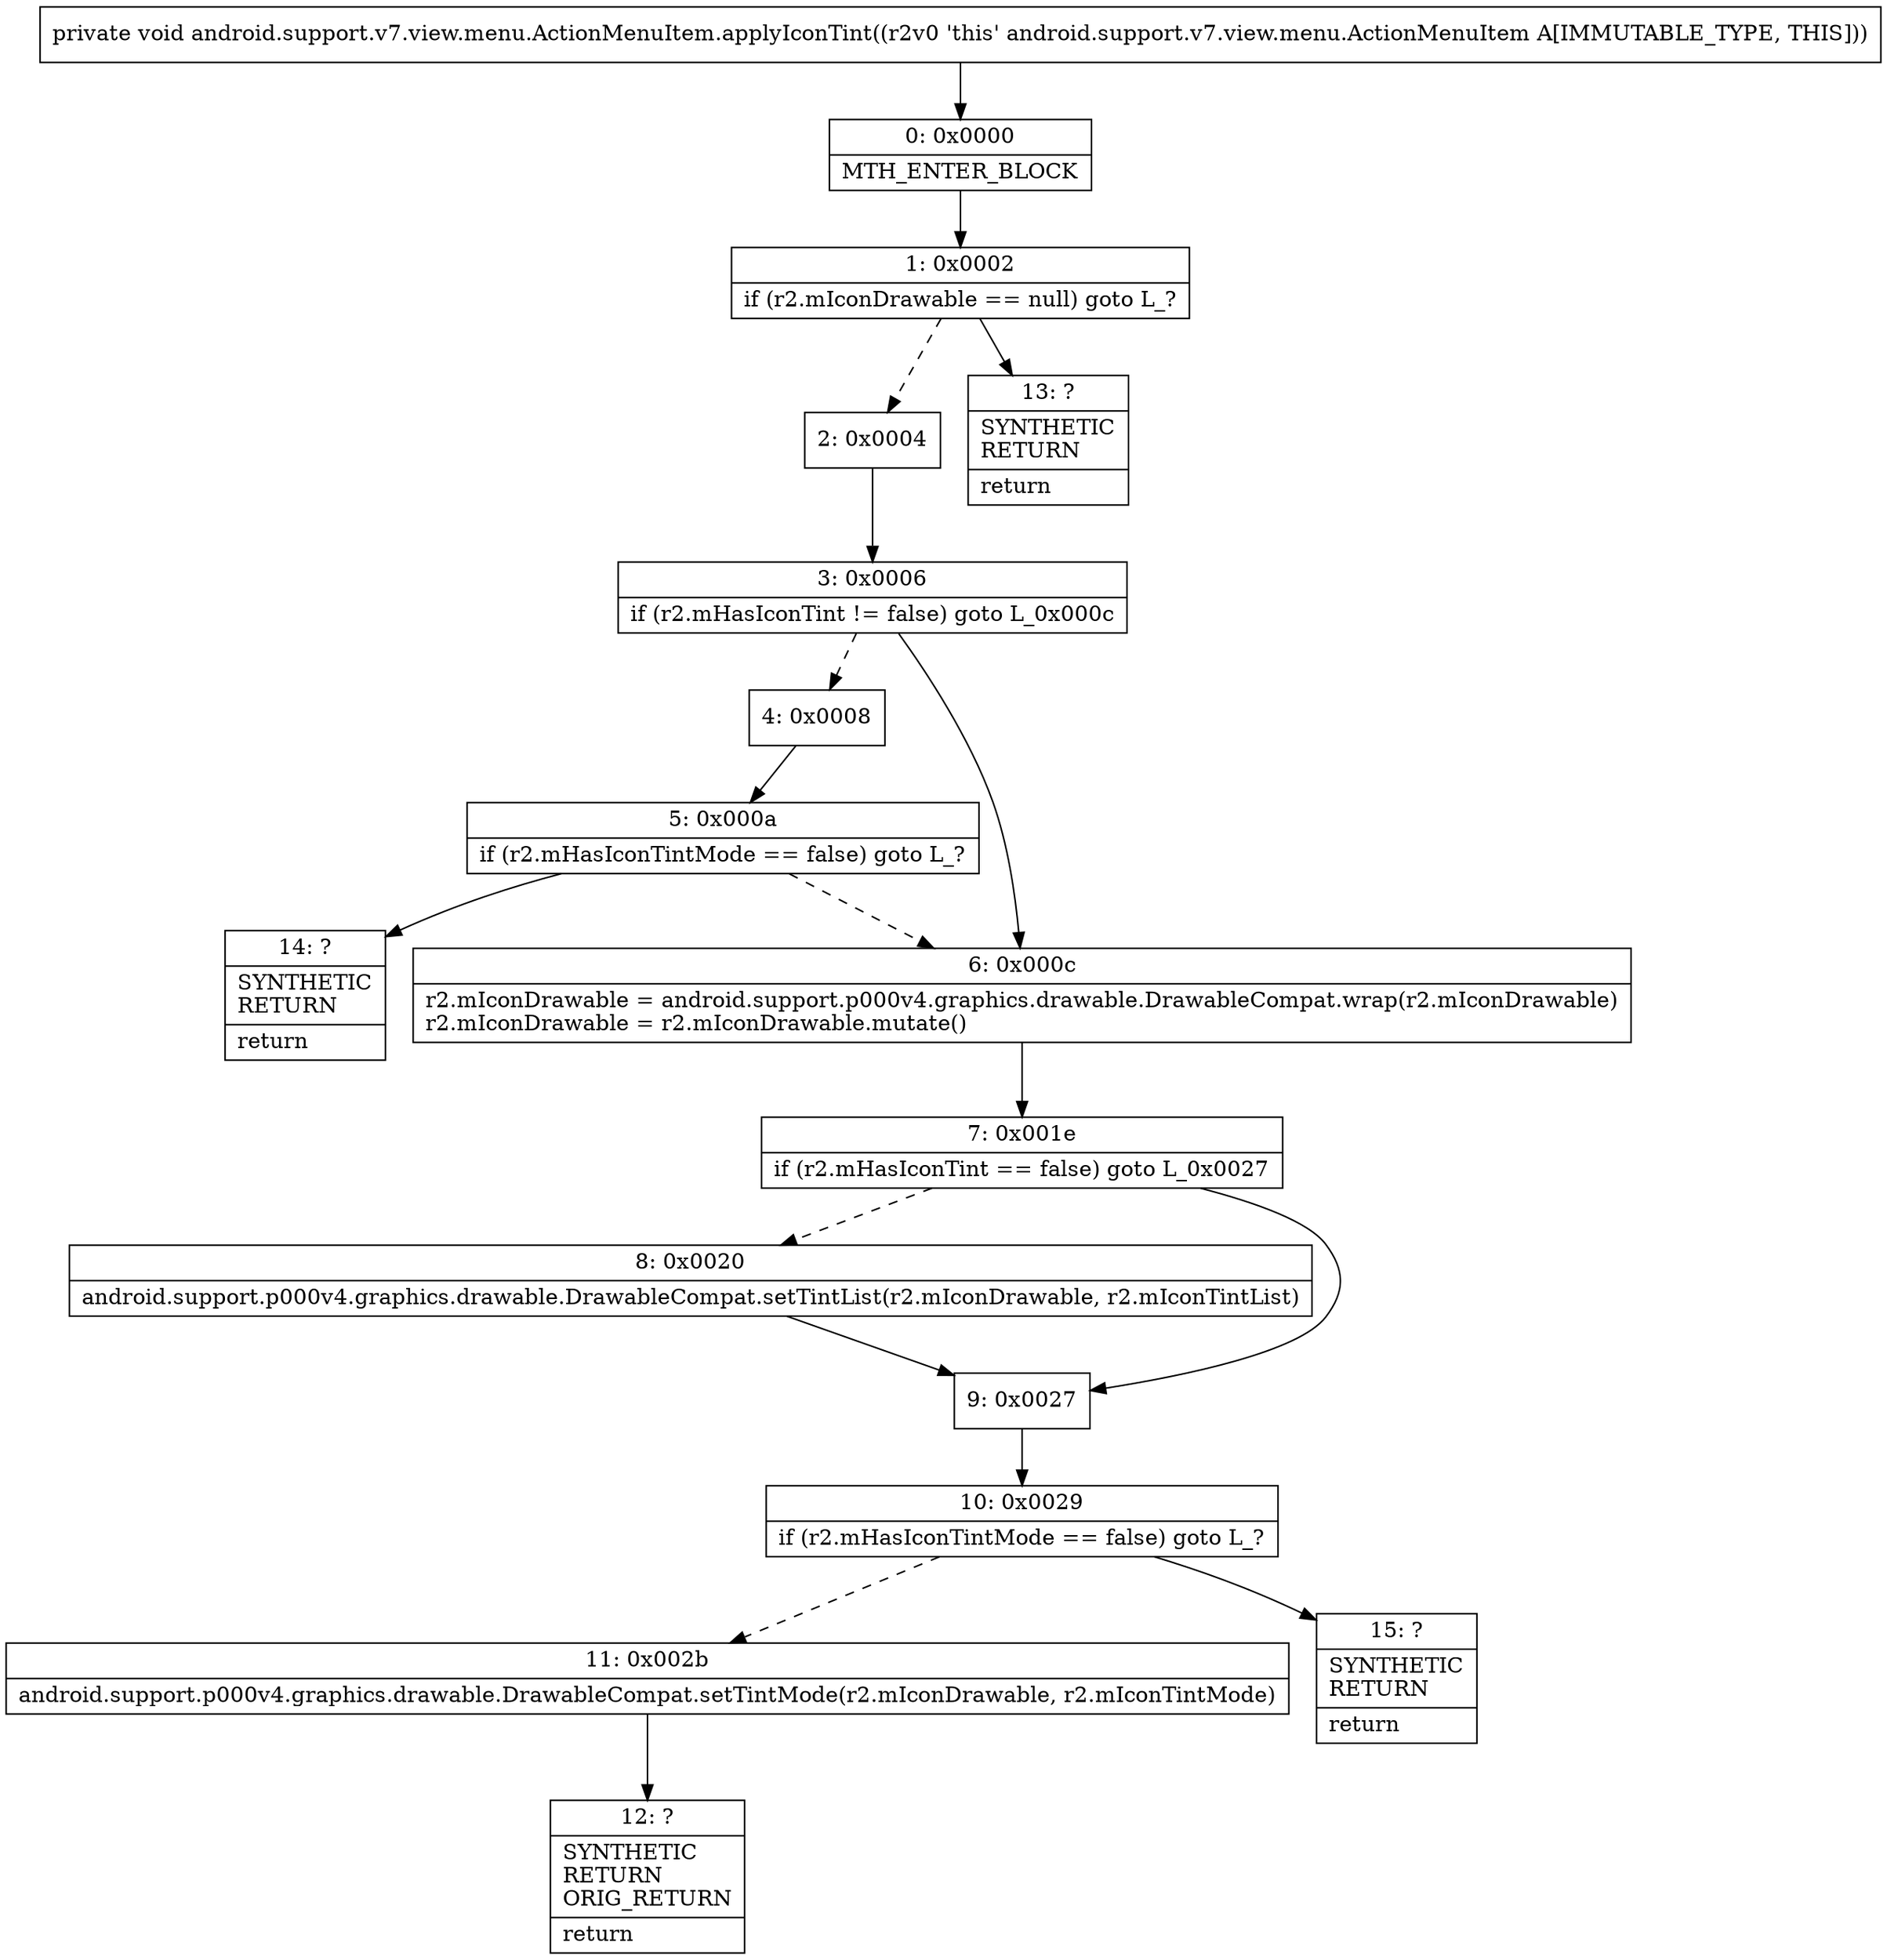 digraph "CFG forandroid.support.v7.view.menu.ActionMenuItem.applyIconTint()V" {
Node_0 [shape=record,label="{0\:\ 0x0000|MTH_ENTER_BLOCK\l}"];
Node_1 [shape=record,label="{1\:\ 0x0002|if (r2.mIconDrawable == null) goto L_?\l}"];
Node_2 [shape=record,label="{2\:\ 0x0004}"];
Node_3 [shape=record,label="{3\:\ 0x0006|if (r2.mHasIconTint != false) goto L_0x000c\l}"];
Node_4 [shape=record,label="{4\:\ 0x0008}"];
Node_5 [shape=record,label="{5\:\ 0x000a|if (r2.mHasIconTintMode == false) goto L_?\l}"];
Node_6 [shape=record,label="{6\:\ 0x000c|r2.mIconDrawable = android.support.p000v4.graphics.drawable.DrawableCompat.wrap(r2.mIconDrawable)\lr2.mIconDrawable = r2.mIconDrawable.mutate()\l}"];
Node_7 [shape=record,label="{7\:\ 0x001e|if (r2.mHasIconTint == false) goto L_0x0027\l}"];
Node_8 [shape=record,label="{8\:\ 0x0020|android.support.p000v4.graphics.drawable.DrawableCompat.setTintList(r2.mIconDrawable, r2.mIconTintList)\l}"];
Node_9 [shape=record,label="{9\:\ 0x0027}"];
Node_10 [shape=record,label="{10\:\ 0x0029|if (r2.mHasIconTintMode == false) goto L_?\l}"];
Node_11 [shape=record,label="{11\:\ 0x002b|android.support.p000v4.graphics.drawable.DrawableCompat.setTintMode(r2.mIconDrawable, r2.mIconTintMode)\l}"];
Node_12 [shape=record,label="{12\:\ ?|SYNTHETIC\lRETURN\lORIG_RETURN\l|return\l}"];
Node_13 [shape=record,label="{13\:\ ?|SYNTHETIC\lRETURN\l|return\l}"];
Node_14 [shape=record,label="{14\:\ ?|SYNTHETIC\lRETURN\l|return\l}"];
Node_15 [shape=record,label="{15\:\ ?|SYNTHETIC\lRETURN\l|return\l}"];
MethodNode[shape=record,label="{private void android.support.v7.view.menu.ActionMenuItem.applyIconTint((r2v0 'this' android.support.v7.view.menu.ActionMenuItem A[IMMUTABLE_TYPE, THIS])) }"];
MethodNode -> Node_0;
Node_0 -> Node_1;
Node_1 -> Node_2[style=dashed];
Node_1 -> Node_13;
Node_2 -> Node_3;
Node_3 -> Node_4[style=dashed];
Node_3 -> Node_6;
Node_4 -> Node_5;
Node_5 -> Node_6[style=dashed];
Node_5 -> Node_14;
Node_6 -> Node_7;
Node_7 -> Node_8[style=dashed];
Node_7 -> Node_9;
Node_8 -> Node_9;
Node_9 -> Node_10;
Node_10 -> Node_11[style=dashed];
Node_10 -> Node_15;
Node_11 -> Node_12;
}

